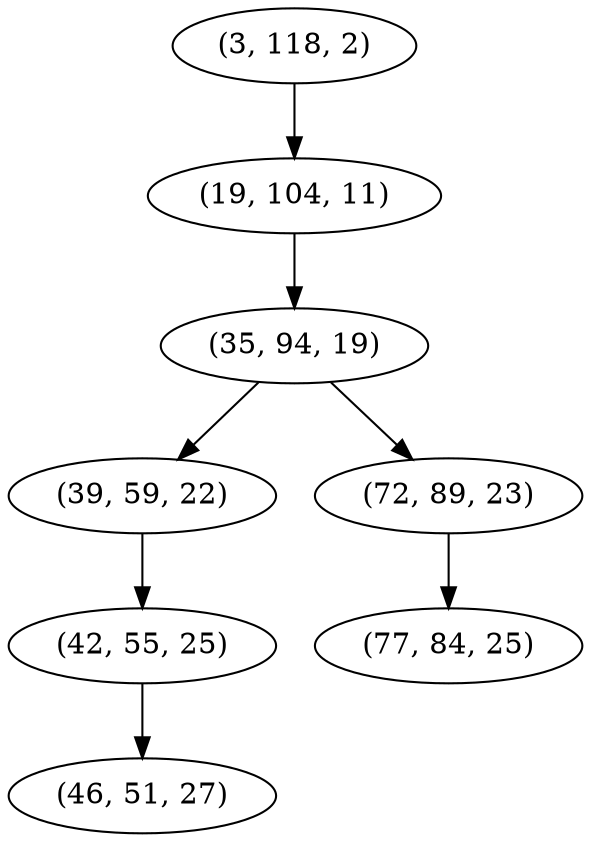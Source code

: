 digraph tree {
    "(3, 118, 2)";
    "(19, 104, 11)";
    "(35, 94, 19)";
    "(39, 59, 22)";
    "(42, 55, 25)";
    "(46, 51, 27)";
    "(72, 89, 23)";
    "(77, 84, 25)";
    "(3, 118, 2)" -> "(19, 104, 11)";
    "(19, 104, 11)" -> "(35, 94, 19)";
    "(35, 94, 19)" -> "(39, 59, 22)";
    "(35, 94, 19)" -> "(72, 89, 23)";
    "(39, 59, 22)" -> "(42, 55, 25)";
    "(42, 55, 25)" -> "(46, 51, 27)";
    "(72, 89, 23)" -> "(77, 84, 25)";
}
